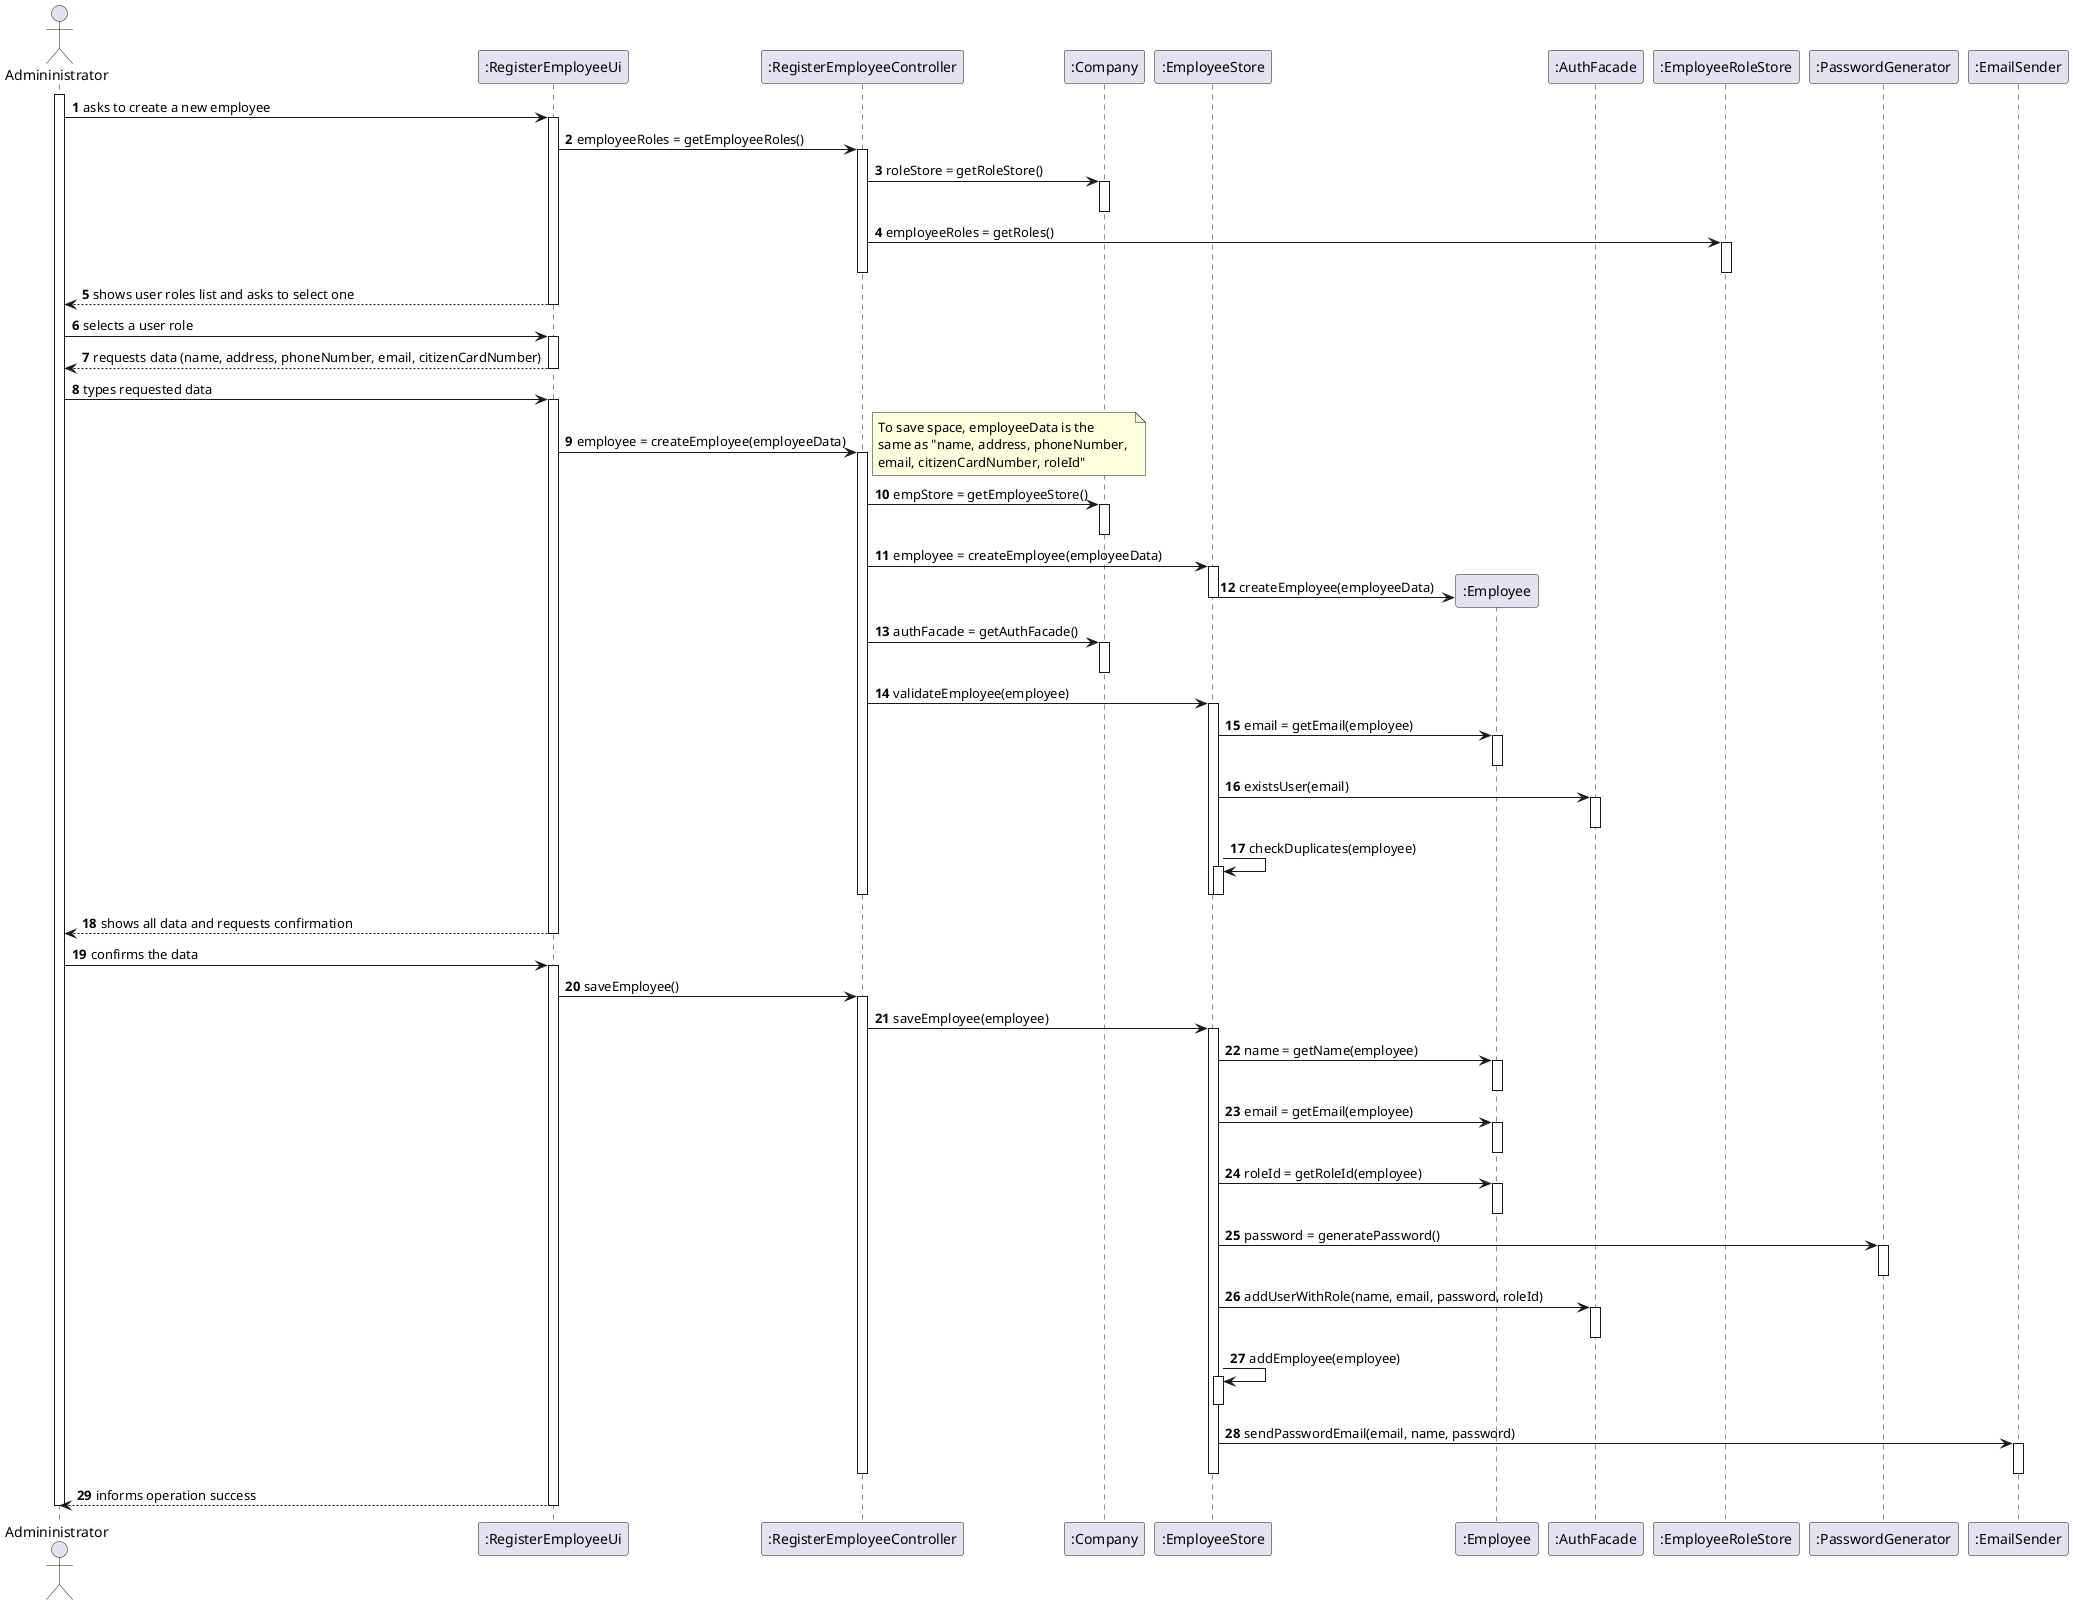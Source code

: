 @startuml US10_SD
autonumber
' hide footbox
actor "Admininistrator" as admin

participant ":RegisterEmployeeUi" as empUi
participant ":RegisterEmployeeController" as empController
participant ":Company" as comp
participant ":EmployeeStore" as empStore
participant ":Employee" as emp
participant ":AuthFacade" as authFacade
participant ":EmployeeRoleStore" as roleStore
participant ":PasswordGenerator" as passGen
participant  ":EmailSender" as emailSend

activate admin

admin -> empUi : asks to create a new employee

activate empUi
    empUi -> empController : employeeRoles = getEmployeeRoles()
    activate empController
        empController -> comp : roleStore = getRoleStore()
        activate comp
        deactivate comp
        empController -> roleStore : employeeRoles = getRoles()
        activate roleStore
        deactivate roleStore
    deactivate empController
    empUi --> admin : shows user roles list and asks to select one
deactivate empUi

admin -> empUi : selects a user role

activate empUi
    empUi --> admin : requests data (name, address, phoneNumber, email, citizenCardNumber)
deactivate empUi

admin -> empUi : types requested data

activate empUi
    empUi -> empController : employee = createEmployee(employeeData)
    note right
        To save space, employeeData is the 
        same as "name, address, phoneNumber, 
        email, citizenCardNumber, roleId"
    end note
    activate empController
        empController -> comp : empStore = getEmployeeStore()
        activate comp
        deactivate comp
        empController -> empStore : employee = createEmployee(employeeData)
        activate empStore
            empStore -> emp** : createEmployee(employeeData)
        deactivate empStore
        empController -> comp : authFacade = getAuthFacade()
        activate comp
        deactivate comp
        empController -> empStore : validateEmployee(employee)
        activate empStore
            empStore -> emp : email = getEmail(employee)
            activate emp
            deactivate emp
            empStore -> authFacade : existsUser(email)
            activate authFacade
            deactivate authFacade
            empStore -> empStore : checkDuplicates(employee)
            activate empStore
            deactivate empStore
        deactivate empStore
    deactivate empController
    empUi --> admin : shows all data and requests confirmation
deactivate empUi
            
admin -> empUi : confirms the data

activate empUi
    empUi -> empController : saveEmployee()
    activate empController
        empController -> empStore : saveEmployee(employee)
        activate empStore
            empStore -> emp : name = getName(employee)
            activate emp
            deactivate emp
            empStore -> emp : email = getEmail(employee)
            activate emp
            deactivate emp
            empStore -> emp : roleId = getRoleId(employee)
            activate emp
            deactivate emp
            empStore -> passGen : password = generatePassword()
            activate passGen
            deactivate passGen
            empStore -> authFacade : addUserWithRole(name, email, password, roleId)
            activate authFacade
            deactivate authFacade
            empStore -> empStore : addEmployee(employee)
            activate empStore
            deactivate empStore
            empStore -> emailSend : sendPasswordEmail(email, name, password)
            activate emailSend
            deactivate emailSend
        deactivate empStore
    deactivate empController
    empUi --> admin : informs operation success
deactivate empUi

deactivate admin

@enduml